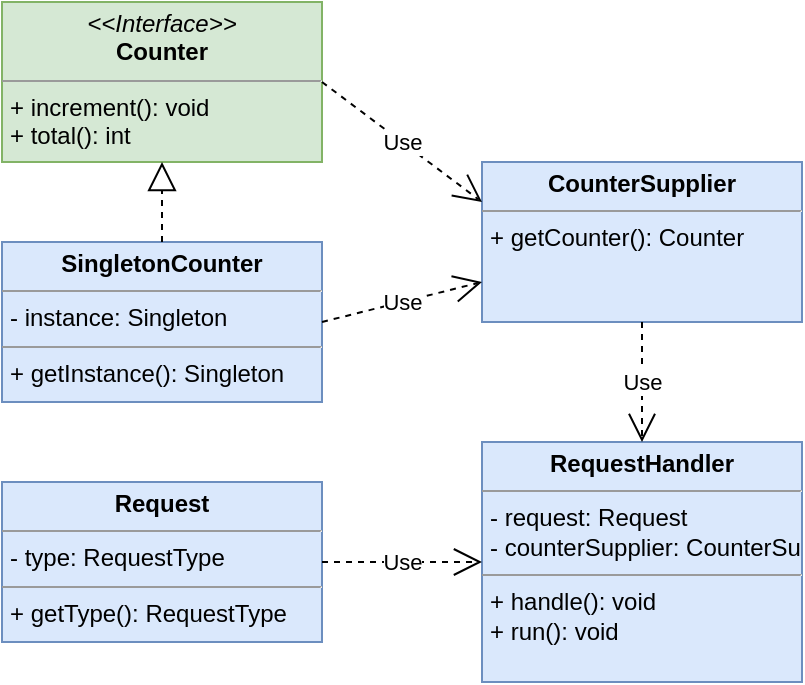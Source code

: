 <mxfile version="13.3.9" type="device"><diagram id="0WS04-nEq_AqXkjYCuJz" name="Page-1"><mxGraphModel dx="905" dy="672" grid="1" gridSize="10" guides="1" tooltips="1" connect="1" arrows="1" fold="1" page="1" pageScale="1" pageWidth="827" pageHeight="1169" math="0" shadow="0"><root><mxCell id="0"/><mxCell id="1" parent="0"/><mxCell id="DuNby4BSy15zlGCurwjX-1" value="&lt;p style=&quot;margin: 0px ; margin-top: 4px ; text-align: center&quot;&gt;&lt;b&gt;SingletonCounter&lt;/b&gt;&lt;/p&gt;&lt;hr size=&quot;1&quot;&gt;&lt;p style=&quot;margin: 0px ; margin-left: 4px&quot;&gt;- instance: Singleton&lt;/p&gt;&lt;hr size=&quot;1&quot;&gt;&lt;p style=&quot;margin: 0px ; margin-left: 4px&quot;&gt;+ getInstance(): Singleton&lt;/p&gt;" style="verticalAlign=top;align=left;overflow=fill;fontSize=12;fontFamily=Helvetica;html=1;fillColor=#dae8fc;strokeColor=#6c8ebf;" parent="1" vertex="1"><mxGeometry x="40" y="160" width="160" height="80" as="geometry"/></mxCell><mxCell id="6oliL1HX4NokXj15ZS5o-1" value="&lt;p style=&quot;margin: 0px ; margin-top: 4px ; text-align: center&quot;&gt;&lt;i&gt;&amp;lt;&amp;lt;Interface&amp;gt;&amp;gt;&lt;/i&gt;&lt;br&gt;&lt;b&gt;Counter&lt;/b&gt;&lt;/p&gt;&lt;hr size=&quot;1&quot;&gt;&lt;p style=&quot;margin: 0px ; margin-left: 4px&quot;&gt;+ increment(): void&lt;br&gt;+ total(): int&lt;/p&gt;" style="verticalAlign=top;align=left;overflow=fill;fontSize=12;fontFamily=Helvetica;html=1;fillColor=#d5e8d4;strokeColor=#82b366;" vertex="1" parent="1"><mxGeometry x="40" y="40" width="160" height="80" as="geometry"/></mxCell><mxCell id="6oliL1HX4NokXj15ZS5o-3" value="&lt;p style=&quot;margin: 0px ; margin-top: 4px ; text-align: center&quot;&gt;&lt;b&gt;CounterSupplier&lt;/b&gt;&lt;/p&gt;&lt;hr size=&quot;1&quot;&gt;&lt;p style=&quot;margin: 0px ; margin-left: 4px&quot;&gt;+ getCounter(): Counter&lt;/p&gt;" style="verticalAlign=top;align=left;overflow=fill;fontSize=12;fontFamily=Helvetica;html=1;fillColor=#dae8fc;strokeColor=#6c8ebf;" vertex="1" parent="1"><mxGeometry x="280" y="120" width="160" height="80" as="geometry"/></mxCell><mxCell id="6oliL1HX4NokXj15ZS5o-4" value="&lt;p style=&quot;margin: 0px ; margin-top: 4px ; text-align: center&quot;&gt;&lt;b&gt;Request&lt;/b&gt;&lt;/p&gt;&lt;hr size=&quot;1&quot;&gt;&lt;p style=&quot;margin: 0px ; margin-left: 4px&quot;&gt;- type: RequestType&lt;/p&gt;&lt;hr size=&quot;1&quot;&gt;&lt;p style=&quot;margin: 0px ; margin-left: 4px&quot;&gt;+ getType(): RequestType&lt;/p&gt;" style="verticalAlign=top;align=left;overflow=fill;fontSize=12;fontFamily=Helvetica;html=1;fillColor=#dae8fc;strokeColor=#6c8ebf;" vertex="1" parent="1"><mxGeometry x="40" y="280" width="160" height="80" as="geometry"/></mxCell><mxCell id="6oliL1HX4NokXj15ZS5o-5" value="&lt;p style=&quot;margin: 0px ; margin-top: 4px ; text-align: center&quot;&gt;&lt;b&gt;RequestHandler&lt;/b&gt;&lt;/p&gt;&lt;hr size=&quot;1&quot;&gt;&lt;p style=&quot;margin: 0px ; margin-left: 4px&quot;&gt;- request: Request&lt;br&gt;- counterSupplier: CounterSupplier&lt;/p&gt;&lt;hr size=&quot;1&quot;&gt;&lt;p style=&quot;margin: 0px ; margin-left: 4px&quot;&gt;+ handle(): void&lt;br&gt;+ run(): void&lt;/p&gt;" style="verticalAlign=top;align=left;overflow=fill;fontSize=12;fontFamily=Helvetica;html=1;fillColor=#dae8fc;strokeColor=#6c8ebf;" vertex="1" parent="1"><mxGeometry x="280" y="260" width="160" height="120" as="geometry"/></mxCell><mxCell id="6oliL1HX4NokXj15ZS5o-6" value="Use" style="endArrow=open;endSize=12;dashed=1;html=1;entryX=0.5;entryY=0;entryDx=0;entryDy=0;exitX=0.5;exitY=1;exitDx=0;exitDy=0;" edge="1" parent="1" source="6oliL1HX4NokXj15ZS5o-3" target="6oliL1HX4NokXj15ZS5o-5"><mxGeometry width="160" relative="1" as="geometry"><mxPoint x="250" y="190" as="sourcePoint"/><mxPoint x="410" y="190" as="targetPoint"/></mxGeometry></mxCell><mxCell id="6oliL1HX4NokXj15ZS5o-7" value="Use" style="endArrow=open;endSize=12;dashed=1;html=1;entryX=0;entryY=0.5;entryDx=0;entryDy=0;exitX=1;exitY=0.5;exitDx=0;exitDy=0;" edge="1" parent="1" source="6oliL1HX4NokXj15ZS5o-4" target="6oliL1HX4NokXj15ZS5o-5"><mxGeometry width="160" relative="1" as="geometry"><mxPoint x="370" y="210.0" as="sourcePoint"/><mxPoint x="370" y="290.0" as="targetPoint"/></mxGeometry></mxCell><mxCell id="6oliL1HX4NokXj15ZS5o-8" value="Use" style="endArrow=open;endSize=12;dashed=1;html=1;exitX=1;exitY=0.5;exitDx=0;exitDy=0;entryX=0;entryY=0.25;entryDx=0;entryDy=0;" edge="1" parent="1" source="6oliL1HX4NokXj15ZS5o-1" target="6oliL1HX4NokXj15ZS5o-3"><mxGeometry width="160" relative="1" as="geometry"><mxPoint x="210" y="350.0" as="sourcePoint"/><mxPoint x="250" y="70" as="targetPoint"/></mxGeometry></mxCell><mxCell id="6oliL1HX4NokXj15ZS5o-9" value="Use" style="endArrow=open;endSize=12;dashed=1;html=1;entryX=0;entryY=0.75;entryDx=0;entryDy=0;exitX=1;exitY=0.5;exitDx=0;exitDy=0;" edge="1" parent="1" source="DuNby4BSy15zlGCurwjX-1" target="6oliL1HX4NokXj15ZS5o-3"><mxGeometry width="160" relative="1" as="geometry"><mxPoint x="210" y="210.0" as="sourcePoint"/><mxPoint x="290" y="190" as="targetPoint"/></mxGeometry></mxCell><mxCell id="6oliL1HX4NokXj15ZS5o-10" value="" style="endArrow=block;dashed=1;endFill=0;endSize=12;html=1;exitX=0.5;exitY=0;exitDx=0;exitDy=0;" edge="1" parent="1" source="DuNby4BSy15zlGCurwjX-1"><mxGeometry width="160" relative="1" as="geometry"><mxPoint x="250" y="190" as="sourcePoint"/><mxPoint x="120" y="120" as="targetPoint"/></mxGeometry></mxCell></root></mxGraphModel></diagram></mxfile>